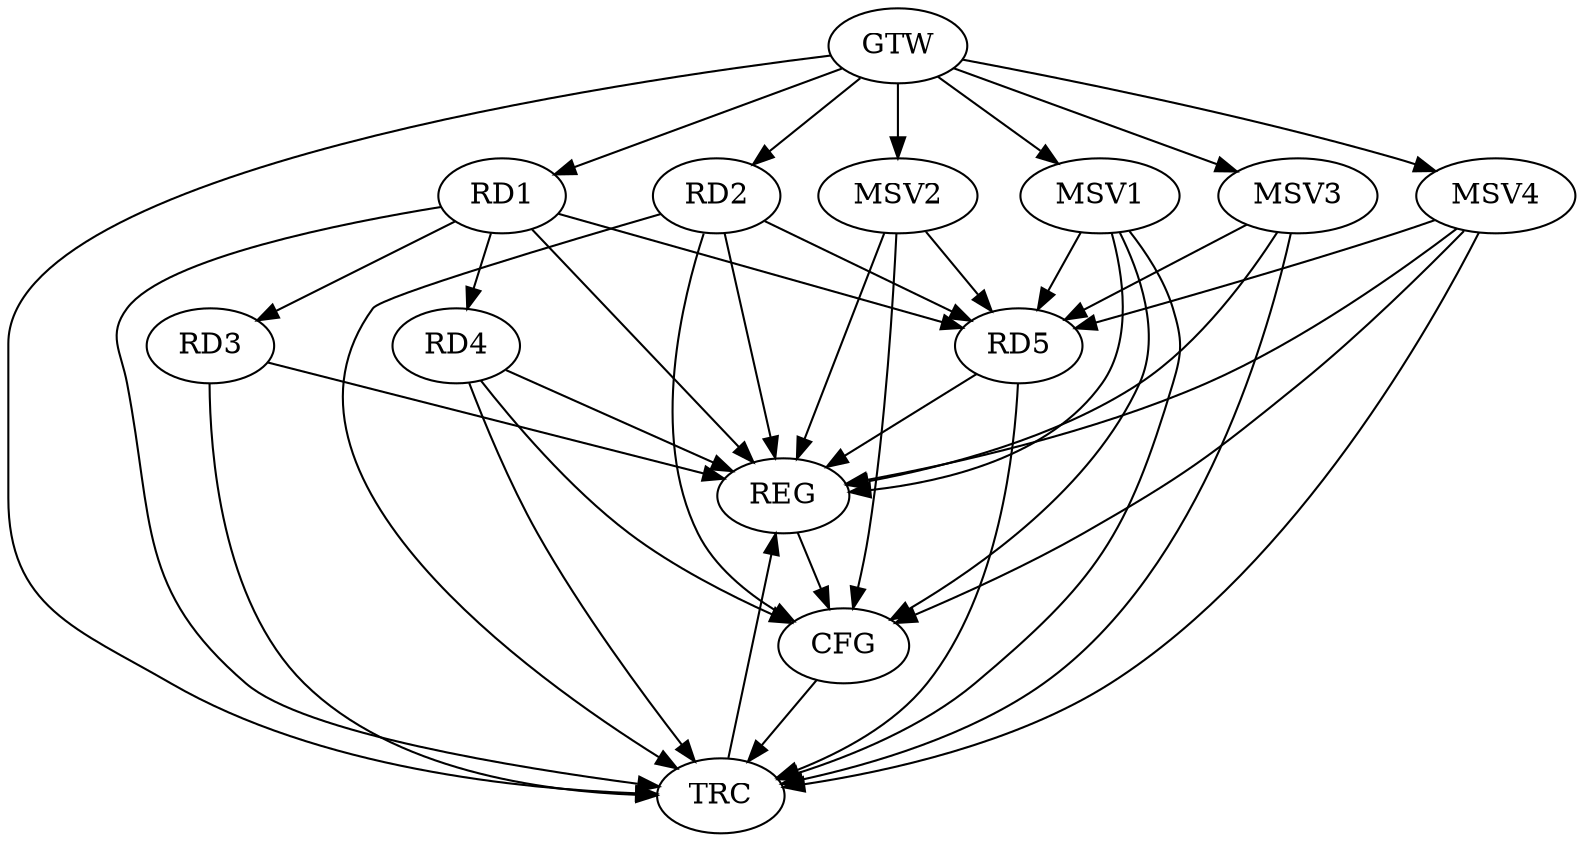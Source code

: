 strict digraph G {
  RD1 [ label="RD1" ];
  RD2 [ label="RD2" ];
  RD3 [ label="RD3" ];
  RD4 [ label="RD4" ];
  RD5 [ label="RD5" ];
  GTW [ label="GTW" ];
  REG [ label="REG" ];
  CFG [ label="CFG" ];
  TRC [ label="TRC" ];
  MSV1 [ label="MSV1" ];
  MSV2 [ label="MSV2" ];
  MSV3 [ label="MSV3" ];
  MSV4 [ label="MSV4" ];
  RD1 -> RD3;
  RD1 -> RD4;
  RD1 -> RD5;
  RD2 -> RD5;
  GTW -> RD1;
  GTW -> RD2;
  RD1 -> REG;
  RD2 -> REG;
  RD3 -> REG;
  RD4 -> REG;
  RD5 -> REG;
  RD2 -> CFG;
  RD4 -> CFG;
  REG -> CFG;
  RD1 -> TRC;
  RD2 -> TRC;
  RD3 -> TRC;
  RD4 -> TRC;
  RD5 -> TRC;
  GTW -> TRC;
  CFG -> TRC;
  TRC -> REG;
  MSV1 -> RD5;
  GTW -> MSV1;
  MSV1 -> REG;
  MSV1 -> TRC;
  MSV1 -> CFG;
  MSV2 -> RD5;
  GTW -> MSV2;
  MSV2 -> REG;
  MSV2 -> CFG;
  MSV3 -> RD5;
  GTW -> MSV3;
  MSV3 -> REG;
  MSV3 -> TRC;
  MSV4 -> RD5;
  GTW -> MSV4;
  MSV4 -> REG;
  MSV4 -> TRC;
  MSV4 -> CFG;
}
